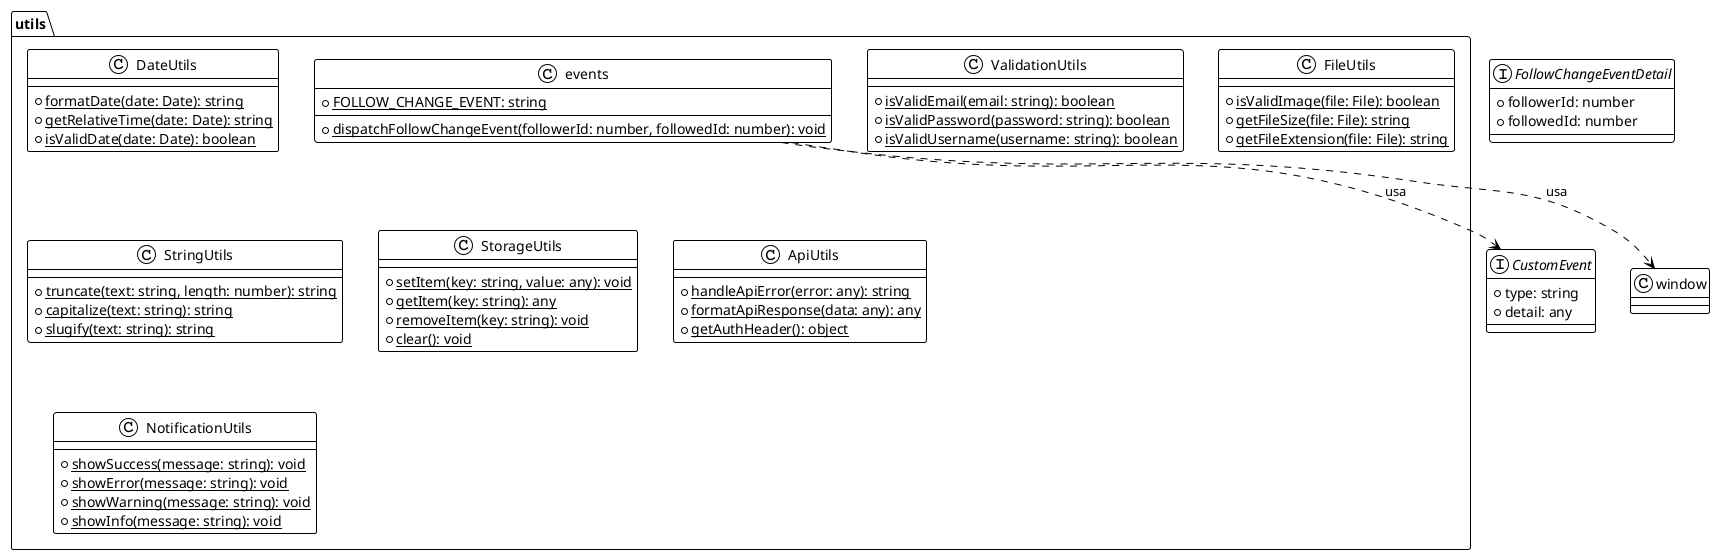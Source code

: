 @startuml Utils
!theme plain
skinparam classStyle rectangle

package "utils" {
    class events {
        +{static} FOLLOW_CHANGE_EVENT: string
        +{static} dispatchFollowChangeEvent(followerId: number, followedId: number): void
    }

    class DateUtils {
        +{static} formatDate(date: Date): string
        +{static} getRelativeTime(date: Date): string
        +{static} isValidDate(date: Date): boolean
    }

    class ValidationUtils {
        +{static} isValidEmail(email: string): boolean
        +{static} isValidPassword(password: string): boolean
        +{static} isValidUsername(username: string): boolean
    }

    class FileUtils {
        +{static} isValidImage(file: File): boolean
        +{static} getFileSize(file: File): string
        +{static} getFileExtension(file: File): string
    }

    class StringUtils {
        +{static} truncate(text: string, length: number): string
        +{static} capitalize(text: string): string
        +{static} slugify(text: string): string
    }

    class StorageUtils {
        +{static} setItem(key: string, value: any): void
        +{static} getItem(key: string): any
        +{static} removeItem(key: string): void
        +{static} clear(): void
    }

    class ApiUtils {
        +{static} handleApiError(error: any): string
        +{static} formatApiResponse(data: any): any
        +{static} getAuthHeader(): object
    }

    class NotificationUtils {
        +{static} showSuccess(message: string): void
        +{static} showError(message: string): void
        +{static} showWarning(message: string): void
        +{static} showInfo(message: string): void
    }
}

' Interfaces
interface CustomEvent {
    +type: string
    +detail: any
}

interface FollowChangeEventDetail {
    +followerId: number
    +followedId: number
}

' Relaciones
events ..> CustomEvent : usa
events ..> window : usa

@enduml 